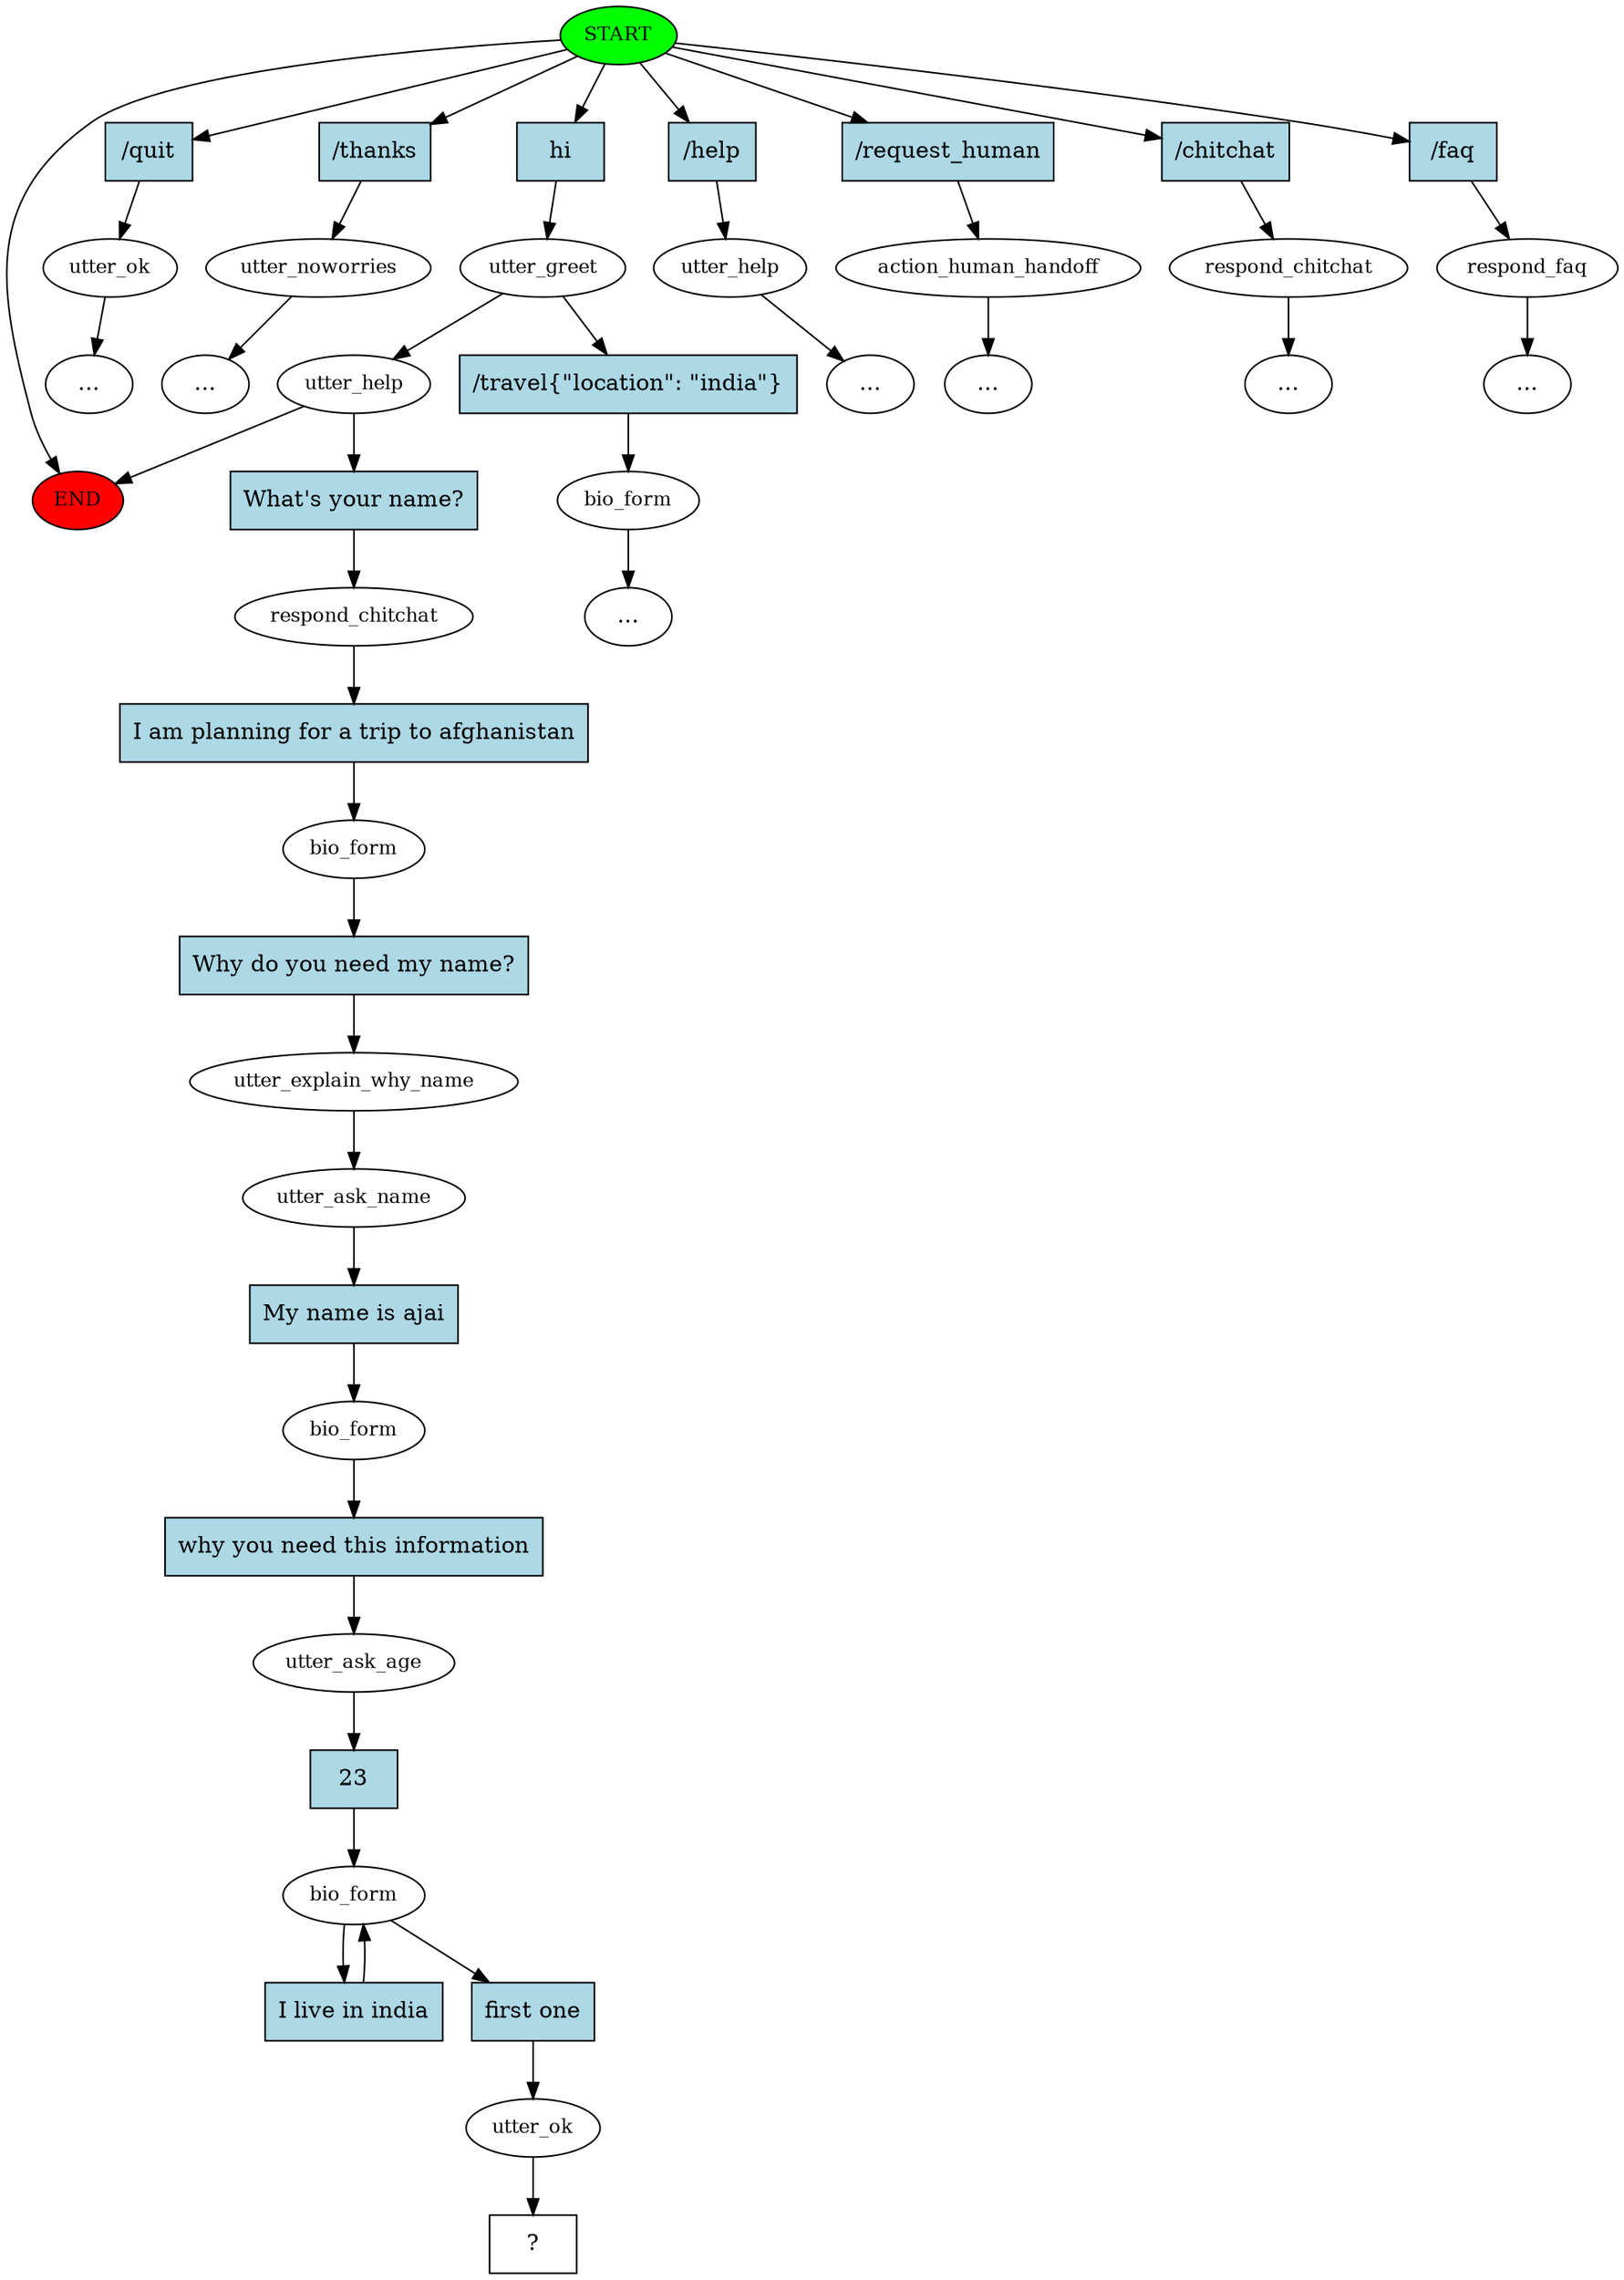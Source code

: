 digraph  {
0 [class="start active", fillcolor=green, fontsize=12, label=START, style=filled];
"-1" [class=end, fillcolor=red, fontsize=12, label=END, style=filled];
1 [class="", fontsize=12, label=utter_ok];
2 [class="", fontsize=12, label=utter_noworries];
"-5" [class=ellipsis, label="..."];
"-6" [class=ellipsis, label="..."];
5 [class=active, fontsize=12, label=utter_greet];
6 [class="", fontsize=12, label=bio_form];
"-7" [class=ellipsis, label="..."];
8 [class=active, fontsize=12, label=utter_help];
9 [class="", fontsize=12, label=utter_help];
"-8" [class=ellipsis, label="..."];
10 [class="", fontsize=12, label=action_human_handoff];
"-9" [class=ellipsis, label="..."];
11 [class="", fontsize=12, label=respond_chitchat];
"-10" [class=ellipsis, label="..."];
12 [class="", fontsize=12, label=respond_faq];
"-11" [class=ellipsis, label="..."];
15 [class=active, fontsize=12, label=respond_chitchat];
16 [class=active, fontsize=12, label=bio_form];
17 [class=active, fontsize=12, label=utter_explain_why_name];
18 [class=active, fontsize=12, label=utter_ask_name];
19 [class=active, fontsize=12, label=bio_form];
20 [class=active, fontsize=12, label=utter_ask_age];
21 [class=active, fontsize=12, label=bio_form];
24 [class=active, fontsize=12, label=utter_ok];
25 [class="intent dashed active", label="  ?  ", shape=rect];
26 [class=intent, fillcolor=lightblue, label="/quit", shape=rect, style=filled];
27 [class=intent, fillcolor=lightblue, label="/thanks", shape=rect, style=filled];
28 [class="intent active", fillcolor=lightblue, label=hi, shape=rect, style=filled];
29 [class=intent, fillcolor=lightblue, label="/help", shape=rect, style=filled];
30 [class=intent, fillcolor=lightblue, label="/request_human", shape=rect, style=filled];
31 [class=intent, fillcolor=lightblue, label="/chitchat", shape=rect, style=filled];
32 [class=intent, fillcolor=lightblue, label="/faq", shape=rect, style=filled];
33 [class=intent, fillcolor=lightblue, label="/travel{\"location\": \"india\"}", shape=rect, style=filled];
34 [class="intent active", fillcolor=lightblue, label="What's your name?", shape=rect, style=filled];
35 [class="intent active", fillcolor=lightblue, label="I am planning for a trip to afghanistan", shape=rect, style=filled];
36 [class="intent active", fillcolor=lightblue, label="Why do you need my name?", shape=rect, style=filled];
37 [class="intent active", fillcolor=lightblue, label="My name is ajai", shape=rect, style=filled];
38 [class="intent active", fillcolor=lightblue, label="why you need this information", shape=rect, style=filled];
39 [class="intent active", fillcolor=lightblue, label=23, shape=rect, style=filled];
40 [class="intent active", fillcolor=lightblue, label="I live in india", shape=rect, style=filled];
41 [class="intent active", fillcolor=lightblue, label="first one", shape=rect, style=filled];
0 -> "-1"  [class="", key=NONE, label=""];
0 -> 26  [class="", key=0];
0 -> 27  [class="", key=0];
0 -> 28  [class=active, key=0];
0 -> 29  [class="", key=0];
0 -> 30  [class="", key=0];
0 -> 31  [class="", key=0];
0 -> 32  [class="", key=0];
1 -> "-5"  [class="", key=NONE, label=""];
2 -> "-6"  [class="", key=NONE, label=""];
5 -> 8  [class=active, key=NONE, label=""];
5 -> 33  [class="", key=0];
6 -> "-7"  [class="", key=NONE, label=""];
8 -> "-1"  [class="", key=NONE, label=""];
8 -> 34  [class=active, key=0];
9 -> "-8"  [class="", key=NONE, label=""];
10 -> "-9"  [class="", key=NONE, label=""];
11 -> "-10"  [class="", key=NONE, label=""];
12 -> "-11"  [class="", key=NONE, label=""];
15 -> 35  [class=active, key=0];
16 -> 36  [class=active, key=0];
17 -> 18  [class=active, key=NONE, label=""];
18 -> 37  [class=active, key=0];
19 -> 38  [class=active, key=0];
20 -> 39  [class=active, key=0];
21 -> 40  [class=active, key=0];
21 -> 41  [class=active, key=0];
24 -> 25  [class=active, key=NONE, label=""];
26 -> 1  [class="", key=0];
27 -> 2  [class="", key=0];
28 -> 5  [class=active, key=0];
29 -> 9  [class="", key=0];
30 -> 10  [class="", key=0];
31 -> 11  [class="", key=0];
32 -> 12  [class="", key=0];
33 -> 6  [class="", key=0];
34 -> 15  [class=active, key=0];
35 -> 16  [class=active, key=0];
36 -> 17  [class=active, key=0];
37 -> 19  [class=active, key=0];
38 -> 20  [class=active, key=0];
39 -> 21  [class=active, key=0];
40 -> 21  [class=active, key=0];
41 -> 24  [class=active, key=0];
}
